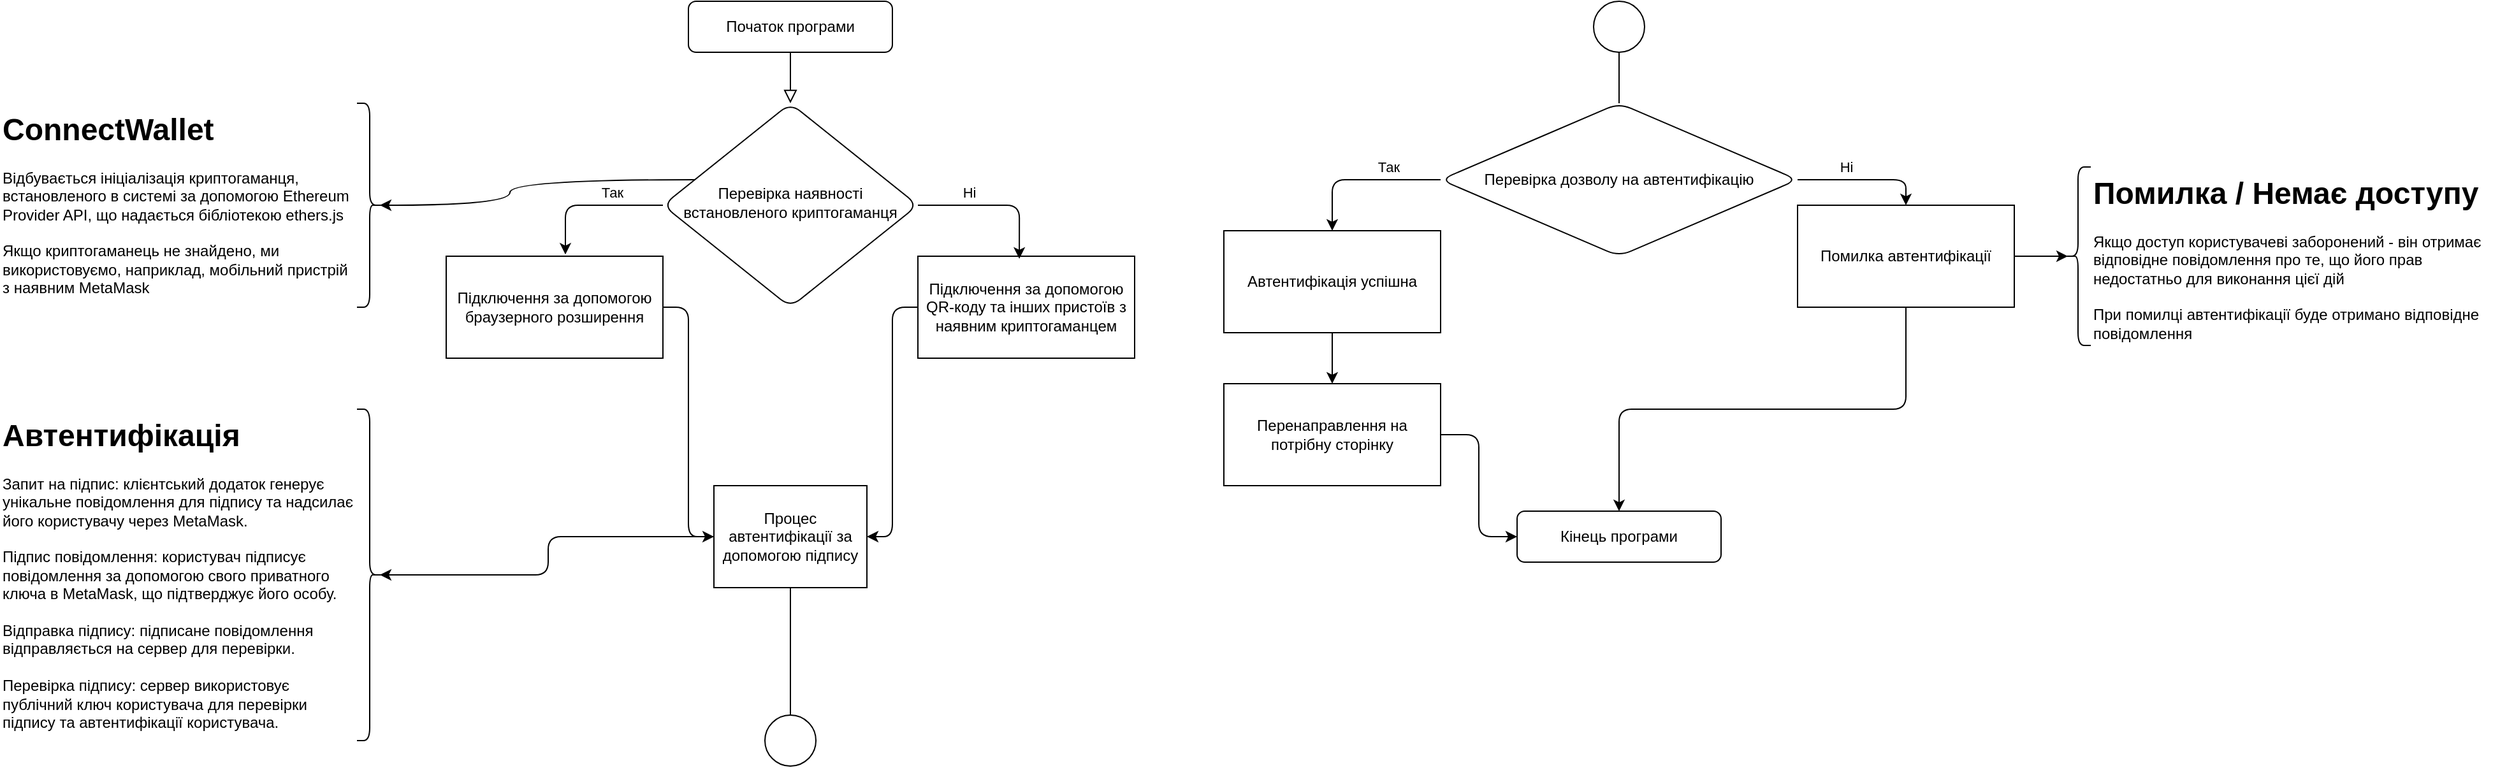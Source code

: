 <mxfile version="24.4.0" type="github">
  <diagram id="C5RBs43oDa-KdzZeNtuy" name="Page-1">
    <mxGraphModel dx="3262" dy="997" grid="1" gridSize="10" guides="1" tooltips="1" connect="1" arrows="1" fold="1" page="1" pageScale="1" pageWidth="827" pageHeight="1169" math="0" shadow="0">
      <root>
        <mxCell id="WIyWlLk6GJQsqaUBKTNV-0" />
        <mxCell id="WIyWlLk6GJQsqaUBKTNV-1" parent="WIyWlLk6GJQsqaUBKTNV-0" />
        <mxCell id="WIyWlLk6GJQsqaUBKTNV-2" value="" style="rounded=1;html=1;jettySize=auto;orthogonalLoop=1;fontSize=11;endArrow=block;endFill=0;endSize=8;strokeWidth=1;shadow=0;labelBackgroundColor=none;edgeStyle=orthogonalEdgeStyle;" parent="WIyWlLk6GJQsqaUBKTNV-1" source="WIyWlLk6GJQsqaUBKTNV-3" target="WIyWlLk6GJQsqaUBKTNV-6" edge="1">
          <mxGeometry relative="1" as="geometry" />
        </mxCell>
        <mxCell id="WIyWlLk6GJQsqaUBKTNV-3" value="Початок програми" style="rounded=1;whiteSpace=wrap;html=1;fontSize=12;glass=0;strokeWidth=1;shadow=0;" parent="WIyWlLk6GJQsqaUBKTNV-1" vertex="1">
          <mxGeometry x="-20" width="160" height="40" as="geometry" />
        </mxCell>
        <mxCell id="u45l-e3sz1boXGOpI4xn-57" style="rounded=0;orthogonalLoop=1;jettySize=auto;html=1;entryX=0.1;entryY=0.5;entryDx=0;entryDy=0;entryPerimeter=0;edgeStyle=orthogonalEdgeStyle;curved=1;strokeColor=default;" edge="1" parent="WIyWlLk6GJQsqaUBKTNV-1" source="WIyWlLk6GJQsqaUBKTNV-6" target="u45l-e3sz1boXGOpI4xn-54">
          <mxGeometry relative="1" as="geometry">
            <mxPoint x="-250" y="160" as="targetPoint" />
            <Array as="points">
              <mxPoint x="-160" y="140" />
              <mxPoint x="-160" y="160" />
            </Array>
          </mxGeometry>
        </mxCell>
        <mxCell id="WIyWlLk6GJQsqaUBKTNV-6" value="Перевірка наявності встановленого криптогаманця" style="rhombus;whiteSpace=wrap;html=1;shadow=0;fontFamily=Helvetica;fontSize=12;align=center;strokeWidth=1;spacing=6;spacingTop=-4;rounded=1;" parent="WIyWlLk6GJQsqaUBKTNV-1" vertex="1">
          <mxGeometry x="-40" y="80" width="200" height="160" as="geometry" />
        </mxCell>
        <mxCell id="u45l-e3sz1boXGOpI4xn-14" style="edgeStyle=orthogonalEdgeStyle;rounded=1;orthogonalLoop=1;jettySize=auto;html=1;exitX=0.5;exitY=1;exitDx=0;exitDy=0;" edge="1" parent="WIyWlLk6GJQsqaUBKTNV-1">
          <mxGeometry relative="1" as="geometry">
            <mxPoint x="-80" y="280" as="sourcePoint" />
            <mxPoint x="-80" y="280" as="targetPoint" />
          </mxGeometry>
        </mxCell>
        <mxCell id="u45l-e3sz1boXGOpI4xn-27" style="edgeStyle=orthogonalEdgeStyle;rounded=1;orthogonalLoop=1;jettySize=auto;html=1;entryX=1;entryY=0.5;entryDx=0;entryDy=0;" edge="1" parent="WIyWlLk6GJQsqaUBKTNV-1" source="u45l-e3sz1boXGOpI4xn-20" target="u45l-e3sz1boXGOpI4xn-26">
          <mxGeometry relative="1" as="geometry" />
        </mxCell>
        <mxCell id="u45l-e3sz1boXGOpI4xn-20" value="Підключення за допомогою QR-коду та інших пристоїв з наявним криптогаманцем" style="rounded=0;whiteSpace=wrap;html=1;" vertex="1" parent="WIyWlLk6GJQsqaUBKTNV-1">
          <mxGeometry x="160" y="200" width="170" height="80" as="geometry" />
        </mxCell>
        <mxCell id="u45l-e3sz1boXGOpI4xn-28" style="edgeStyle=orthogonalEdgeStyle;rounded=1;orthogonalLoop=1;jettySize=auto;html=1;entryX=0;entryY=0.5;entryDx=0;entryDy=0;" edge="1" parent="WIyWlLk6GJQsqaUBKTNV-1" source="u45l-e3sz1boXGOpI4xn-21" target="u45l-e3sz1boXGOpI4xn-26">
          <mxGeometry relative="1" as="geometry" />
        </mxCell>
        <mxCell id="u45l-e3sz1boXGOpI4xn-21" value="Підключення за допомогою браузерного розширення" style="rounded=0;whiteSpace=wrap;html=1;" vertex="1" parent="WIyWlLk6GJQsqaUBKTNV-1">
          <mxGeometry x="-210" y="200" width="170" height="80" as="geometry" />
        </mxCell>
        <mxCell id="u45l-e3sz1boXGOpI4xn-23" style="edgeStyle=orthogonalEdgeStyle;rounded=1;orthogonalLoop=1;jettySize=auto;html=1;entryX=0.468;entryY=0.025;entryDx=0;entryDy=0;entryPerimeter=0;" edge="1" parent="WIyWlLk6GJQsqaUBKTNV-1" source="WIyWlLk6GJQsqaUBKTNV-6" target="u45l-e3sz1boXGOpI4xn-20">
          <mxGeometry relative="1" as="geometry">
            <Array as="points">
              <mxPoint x="240" y="160" />
            </Array>
          </mxGeometry>
        </mxCell>
        <mxCell id="u45l-e3sz1boXGOpI4xn-32" value="Ні" style="edgeLabel;html=1;align=center;verticalAlign=middle;resizable=0;points=[];rounded=1;" vertex="1" connectable="0" parent="u45l-e3sz1boXGOpI4xn-23">
          <mxGeometry x="-0.539" y="-3" relative="1" as="geometry">
            <mxPoint x="12" y="-13" as="offset" />
          </mxGeometry>
        </mxCell>
        <mxCell id="u45l-e3sz1boXGOpI4xn-24" style="edgeStyle=orthogonalEdgeStyle;rounded=1;orthogonalLoop=1;jettySize=auto;html=1;entryX=0.55;entryY=-0.017;entryDx=0;entryDy=0;entryPerimeter=0;" edge="1" parent="WIyWlLk6GJQsqaUBKTNV-1" source="WIyWlLk6GJQsqaUBKTNV-6" target="u45l-e3sz1boXGOpI4xn-21">
          <mxGeometry relative="1" as="geometry">
            <Array as="points">
              <mxPoint x="-116" y="160" />
            </Array>
          </mxGeometry>
        </mxCell>
        <mxCell id="u45l-e3sz1boXGOpI4xn-31" value="Так" style="edgeLabel;html=1;align=center;verticalAlign=middle;resizable=0;points=[];rounded=1;" vertex="1" connectable="0" parent="u45l-e3sz1boXGOpI4xn-24">
          <mxGeometry x="-0.444" y="1" relative="1" as="geometry">
            <mxPoint x="-8" y="-11" as="offset" />
          </mxGeometry>
        </mxCell>
        <mxCell id="u45l-e3sz1boXGOpI4xn-26" value="Процес автентифікації за допомогою підпису" style="rounded=0;whiteSpace=wrap;html=1;" vertex="1" parent="WIyWlLk6GJQsqaUBKTNV-1">
          <mxGeometry y="380" width="120" height="80" as="geometry" />
        </mxCell>
        <mxCell id="u45l-e3sz1boXGOpI4xn-41" style="edgeStyle=orthogonalEdgeStyle;rounded=1;orthogonalLoop=1;jettySize=auto;html=1;entryX=0.5;entryY=0;entryDx=0;entryDy=0;" edge="1" parent="WIyWlLk6GJQsqaUBKTNV-1" source="u45l-e3sz1boXGOpI4xn-33" target="u45l-e3sz1boXGOpI4xn-38">
          <mxGeometry relative="1" as="geometry">
            <Array as="points">
              <mxPoint x="485" y="140" />
            </Array>
          </mxGeometry>
        </mxCell>
        <mxCell id="u45l-e3sz1boXGOpI4xn-43" value="Так" style="edgeLabel;html=1;align=center;verticalAlign=middle;resizable=0;points=[];rounded=1;" vertex="1" connectable="0" parent="u45l-e3sz1boXGOpI4xn-41">
          <mxGeometry x="-0.341" y="-3" relative="1" as="geometry">
            <mxPoint y="-7" as="offset" />
          </mxGeometry>
        </mxCell>
        <mxCell id="u45l-e3sz1boXGOpI4xn-49" style="edgeStyle=orthogonalEdgeStyle;rounded=1;orthogonalLoop=1;jettySize=auto;html=1;entryX=0.5;entryY=0;entryDx=0;entryDy=0;" edge="1" parent="WIyWlLk6GJQsqaUBKTNV-1" source="u45l-e3sz1boXGOpI4xn-33" target="u45l-e3sz1boXGOpI4xn-39">
          <mxGeometry relative="1" as="geometry">
            <Array as="points">
              <mxPoint x="935" y="140" />
            </Array>
          </mxGeometry>
        </mxCell>
        <mxCell id="u45l-e3sz1boXGOpI4xn-50" value="Ні" style="edgeLabel;html=1;align=center;verticalAlign=middle;resizable=0;points=[];rounded=1;" vertex="1" connectable="0" parent="u45l-e3sz1boXGOpI4xn-49">
          <mxGeometry x="-0.405" y="-2" relative="1" as="geometry">
            <mxPoint x="7" y="-12" as="offset" />
          </mxGeometry>
        </mxCell>
        <mxCell id="u45l-e3sz1boXGOpI4xn-33" value="&lt;div style=&quot;font-size: 12px;&quot;&gt;&lt;span style=&quot;background-color: initial;&quot;&gt;&lt;font style=&quot;font-size: 12px;&quot;&gt;Перевірка&amp;nbsp;&lt;/font&gt;&lt;/span&gt;&lt;span style=&quot;background-color: initial;&quot;&gt;дозволу на автентифікацію&lt;/span&gt;&lt;/div&gt;" style="rhombus;whiteSpace=wrap;html=1;rounded=1;align=center;verticalAlign=middle;horizontal=1;fontSize=10;" vertex="1" parent="WIyWlLk6GJQsqaUBKTNV-1">
          <mxGeometry x="570" y="80" width="280" height="120" as="geometry" />
        </mxCell>
        <mxCell id="u45l-e3sz1boXGOpI4xn-34" value="" style="ellipse;whiteSpace=wrap;html=1;aspect=fixed;rounded=1;" vertex="1" parent="WIyWlLk6GJQsqaUBKTNV-1">
          <mxGeometry x="40" y="560" width="40" height="40" as="geometry" />
        </mxCell>
        <mxCell id="u45l-e3sz1boXGOpI4xn-35" value="" style="endArrow=none;html=1;rounded=1;exitX=0.5;exitY=0;exitDx=0;exitDy=0;entryX=0.5;entryY=1;entryDx=0;entryDy=0;" edge="1" parent="WIyWlLk6GJQsqaUBKTNV-1" source="u45l-e3sz1boXGOpI4xn-34" target="u45l-e3sz1boXGOpI4xn-26">
          <mxGeometry width="50" height="50" relative="1" as="geometry">
            <mxPoint x="70" y="280" as="sourcePoint" />
            <mxPoint x="120" y="230" as="targetPoint" />
          </mxGeometry>
        </mxCell>
        <mxCell id="u45l-e3sz1boXGOpI4xn-36" value="" style="ellipse;whiteSpace=wrap;html=1;aspect=fixed;rounded=1;" vertex="1" parent="WIyWlLk6GJQsqaUBKTNV-1">
          <mxGeometry x="690" width="40" height="40" as="geometry" />
        </mxCell>
        <mxCell id="u45l-e3sz1boXGOpI4xn-37" value="" style="endArrow=none;html=1;rounded=1;entryX=0.5;entryY=1;entryDx=0;entryDy=0;exitX=0.5;exitY=0;exitDx=0;exitDy=0;" edge="1" parent="WIyWlLk6GJQsqaUBKTNV-1" source="u45l-e3sz1boXGOpI4xn-33" target="u45l-e3sz1boXGOpI4xn-36">
          <mxGeometry width="50" height="50" relative="1" as="geometry">
            <mxPoint x="370" y="200" as="sourcePoint" />
            <mxPoint x="420" y="150" as="targetPoint" />
          </mxGeometry>
        </mxCell>
        <mxCell id="u45l-e3sz1boXGOpI4xn-46" style="edgeStyle=orthogonalEdgeStyle;rounded=1;orthogonalLoop=1;jettySize=auto;html=1;exitX=0.5;exitY=1;exitDx=0;exitDy=0;entryX=0.5;entryY=0;entryDx=0;entryDy=0;" edge="1" parent="WIyWlLk6GJQsqaUBKTNV-1" source="u45l-e3sz1boXGOpI4xn-38" target="u45l-e3sz1boXGOpI4xn-45">
          <mxGeometry relative="1" as="geometry" />
        </mxCell>
        <mxCell id="u45l-e3sz1boXGOpI4xn-38" value="Автентифікація успішна" style="rounded=0;whiteSpace=wrap;html=1;" vertex="1" parent="WIyWlLk6GJQsqaUBKTNV-1">
          <mxGeometry x="400" y="180" width="170" height="80" as="geometry" />
        </mxCell>
        <mxCell id="u45l-e3sz1boXGOpI4xn-48" style="edgeStyle=orthogonalEdgeStyle;rounded=1;orthogonalLoop=1;jettySize=auto;html=1;exitX=0.5;exitY=1;exitDx=0;exitDy=0;entryX=0.5;entryY=0;entryDx=0;entryDy=0;" edge="1" parent="WIyWlLk6GJQsqaUBKTNV-1" source="u45l-e3sz1boXGOpI4xn-39" target="u45l-e3sz1boXGOpI4xn-47">
          <mxGeometry relative="1" as="geometry" />
        </mxCell>
        <mxCell id="u45l-e3sz1boXGOpI4xn-39" value="Помилка автентифікації" style="rounded=0;whiteSpace=wrap;html=1;" vertex="1" parent="WIyWlLk6GJQsqaUBKTNV-1">
          <mxGeometry x="850" y="160" width="170" height="80" as="geometry" />
        </mxCell>
        <mxCell id="u45l-e3sz1boXGOpI4xn-52" style="edgeStyle=orthogonalEdgeStyle;rounded=1;orthogonalLoop=1;jettySize=auto;html=1;entryX=0;entryY=0.5;entryDx=0;entryDy=0;" edge="1" parent="WIyWlLk6GJQsqaUBKTNV-1" source="u45l-e3sz1boXGOpI4xn-45" target="u45l-e3sz1boXGOpI4xn-47">
          <mxGeometry relative="1" as="geometry" />
        </mxCell>
        <mxCell id="u45l-e3sz1boXGOpI4xn-45" value="Перенаправлення на потрібну сторінку" style="rounded=0;whiteSpace=wrap;html=1;" vertex="1" parent="WIyWlLk6GJQsqaUBKTNV-1">
          <mxGeometry x="400" y="300" width="170" height="80" as="geometry" />
        </mxCell>
        <mxCell id="u45l-e3sz1boXGOpI4xn-47" value="Кінець програми" style="rounded=1;whiteSpace=wrap;html=1;" vertex="1" parent="WIyWlLk6GJQsqaUBKTNV-1">
          <mxGeometry x="630" y="400" width="160" height="40" as="geometry" />
        </mxCell>
        <mxCell id="u45l-e3sz1boXGOpI4xn-54" value="" style="shape=curlyBracket;whiteSpace=wrap;html=1;rounded=1;flipH=1;labelPosition=right;verticalLabelPosition=middle;align=left;verticalAlign=middle;" vertex="1" parent="WIyWlLk6GJQsqaUBKTNV-1">
          <mxGeometry x="-280" y="80" width="20" height="160" as="geometry" />
        </mxCell>
        <mxCell id="u45l-e3sz1boXGOpI4xn-61" value="&lt;h1 style=&quot;margin-top: 0px;&quot;&gt;ConnectWallet&lt;/h1&gt;&lt;div&gt;Відбувається ініціалізація криптогаманця, встановленого в системі за допомогою Ethereum Provider API, що надається бібліотекою ethers.js&lt;/div&gt;&lt;div&gt;&lt;br&gt;&lt;/div&gt;&lt;div&gt;Якщо криптогаманець не знайдено, ми використовуємо, наприклад, мобільний пристрій з наявним MetaMask&lt;/div&gt;" style="text;html=1;whiteSpace=wrap;overflow=hidden;rounded=0;" vertex="1" parent="WIyWlLk6GJQsqaUBKTNV-1">
          <mxGeometry x="-560" y="80" width="280" height="160" as="geometry" />
        </mxCell>
        <mxCell id="u45l-e3sz1boXGOpI4xn-62" value="" style="shape=curlyBracket;whiteSpace=wrap;html=1;rounded=1;flipH=1;labelPosition=right;verticalLabelPosition=middle;align=left;verticalAlign=middle;" vertex="1" parent="WIyWlLk6GJQsqaUBKTNV-1">
          <mxGeometry x="-280" y="320" width="20" height="260" as="geometry" />
        </mxCell>
        <mxCell id="u45l-e3sz1boXGOpI4xn-64" style="edgeStyle=orthogonalEdgeStyle;rounded=1;orthogonalLoop=1;jettySize=auto;html=1;entryX=0.1;entryY=0.5;entryDx=0;entryDy=0;entryPerimeter=0;" edge="1" parent="WIyWlLk6GJQsqaUBKTNV-1" source="u45l-e3sz1boXGOpI4xn-26" target="u45l-e3sz1boXGOpI4xn-62">
          <mxGeometry relative="1" as="geometry" />
        </mxCell>
        <mxCell id="u45l-e3sz1boXGOpI4xn-66" value="&lt;h1 style=&quot;margin-top: 0px;&quot;&gt;Автентифікація&lt;/h1&gt;&lt;div&gt;&lt;div&gt;Запит на підпис: клієнтський додаток генерує унікальне повідомлення для підпису та надсилає його користувачу через MetaMask.&lt;/div&gt;&lt;div&gt;&lt;br&gt;&lt;/div&gt;&lt;div&gt;Підпис повідомлення: користувач підписує повідомлення за допомогою свого приватного ключа в MetaMask, що підтверджує його особу.&lt;/div&gt;&lt;div&gt;&lt;br&gt;&lt;/div&gt;&lt;div&gt;Відправка підпису: підписане повідомлення відправляється на сервер для перевірки.&lt;/div&gt;&lt;div&gt;&lt;br&gt;&lt;/div&gt;&lt;div&gt;Перевірка підпису: сервер використовує публічний ключ користувача для перевірки підпису та автентифікації користувача.&lt;/div&gt;&lt;/div&gt;" style="text;html=1;whiteSpace=wrap;overflow=hidden;rounded=0;" vertex="1" parent="WIyWlLk6GJQsqaUBKTNV-1">
          <mxGeometry x="-560" y="320" width="280" height="260" as="geometry" />
        </mxCell>
        <mxCell id="u45l-e3sz1boXGOpI4xn-67" value="" style="shape=curlyBracket;whiteSpace=wrap;html=1;rounded=1;labelPosition=left;verticalLabelPosition=middle;align=right;verticalAlign=middle;" vertex="1" parent="WIyWlLk6GJQsqaUBKTNV-1">
          <mxGeometry x="1060" y="130" width="20" height="140" as="geometry" />
        </mxCell>
        <mxCell id="u45l-e3sz1boXGOpI4xn-68" style="edgeStyle=orthogonalEdgeStyle;rounded=1;orthogonalLoop=1;jettySize=auto;html=1;exitX=1;exitY=0.5;exitDx=0;exitDy=0;entryX=0.1;entryY=0.5;entryDx=0;entryDy=0;entryPerimeter=0;" edge="1" parent="WIyWlLk6GJQsqaUBKTNV-1" source="u45l-e3sz1boXGOpI4xn-39" target="u45l-e3sz1boXGOpI4xn-67">
          <mxGeometry relative="1" as="geometry" />
        </mxCell>
        <mxCell id="u45l-e3sz1boXGOpI4xn-70" value="&lt;h1 style=&quot;margin-top: 0px;&quot;&gt;Помилка / Немає доступу&lt;/h1&gt;&lt;div&gt;Якщо доступ користувачеві заборонений - він отримає відповідне повідомлення про те, що його прав недостатньо для виконання цієї дій&lt;/div&gt;&lt;div&gt;&lt;br&gt;&lt;/div&gt;&lt;div&gt;При помилці автентифікації буде отримано відповідне повідомлення&lt;/div&gt;" style="text;html=1;whiteSpace=wrap;overflow=hidden;rounded=0;" vertex="1" parent="WIyWlLk6GJQsqaUBKTNV-1">
          <mxGeometry x="1080" y="130" width="320" height="140" as="geometry" />
        </mxCell>
      </root>
    </mxGraphModel>
  </diagram>
</mxfile>

